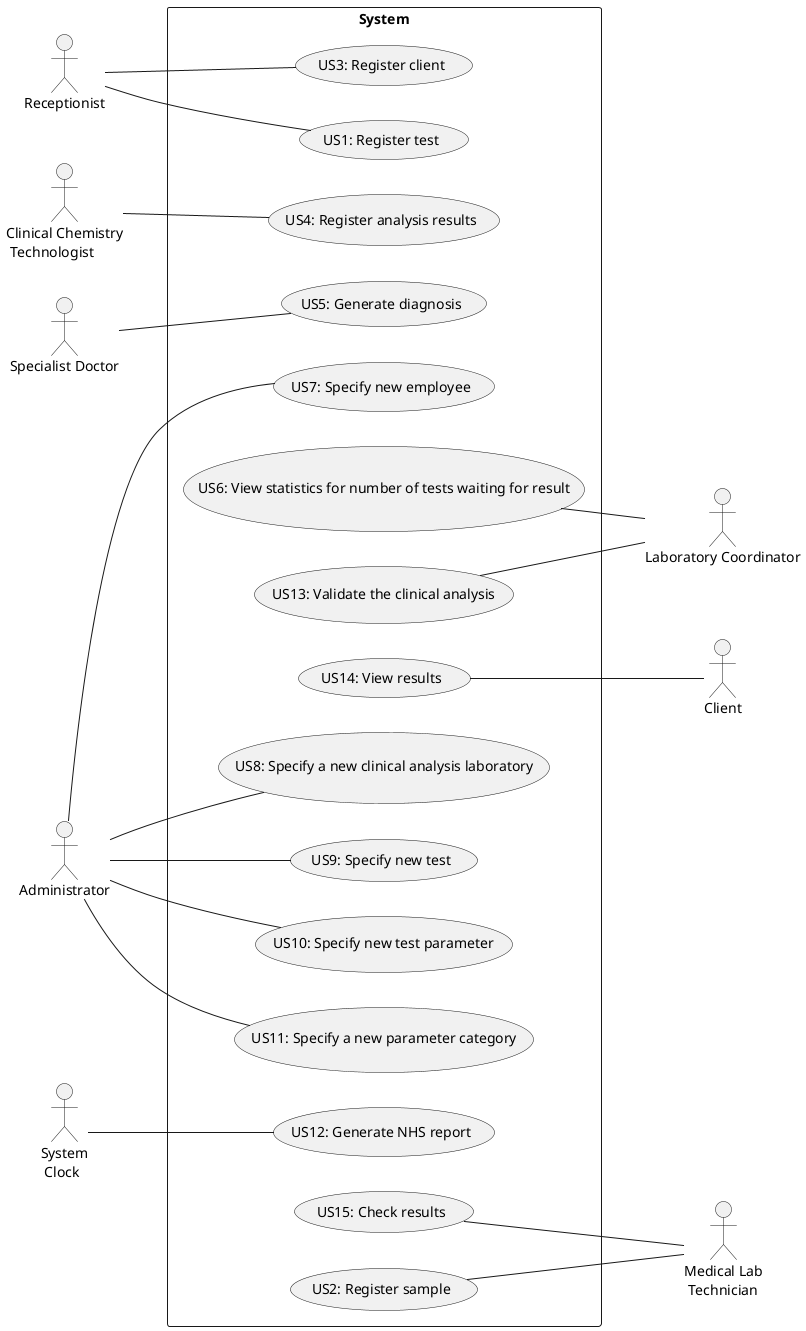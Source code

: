 @startuml
'https://plantuml.com/use-case-diagram

left to right direction
skinparam packageStyle rectangle
'Actors
:Receptionist:
:Medical Lab\n Technician: as MLT
:Clinical Chemistry\n Technologist: as CCT
:Specialist Doctor: as Doctor
:Laboratory Coordinator: as LC
:Client:
:Administrator:
:System\n Clock: as Clock

package System {
    (US1: Register test) as US1
    (US3: Register client) as US3
    (US4: Register analysis results) as US4
    (US5: Generate diagnosis) as US5
    (US12: Generate NHS report) as US12
    (US13: Validate the clinical analysis) as US13
    (US14: View results) as US14
    (US15: Check results) as US15
    (US7: Specify new employee) as US7
    (US8: Specify a new clinical analysis laboratory) as US8
    (US9: Specify new test) as US9
    (US10: Specify new test parameter) as US10
    (US11: Specify a new parameter category) as US11
    (US2: Register sample) as US2
    (US6: View statistics for number of tests waiting for result) as US6
}

'Use Cases
Receptionist -- US1
Receptionist -- US3
CCT -- US4
Doctor -- US5
US13 -- LC
US14 -- Client
US2 -- MLT
US15 -- MLT
Administrator -- US7
Administrator -- US8
Administrator -- US9
Administrator -- US10
Administrator -- US11
US6 -- LC
Clock -- US12
@enduml
